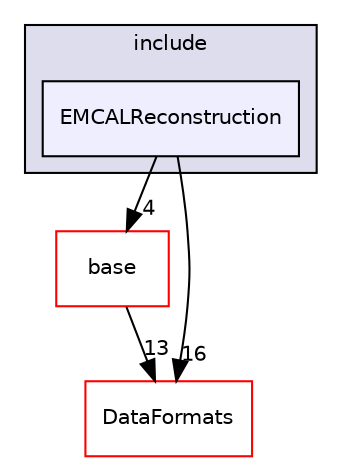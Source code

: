 digraph "/home/travis/build/AliceO2Group/AliceO2/Detectors/EMCAL/reconstruction/include/EMCALReconstruction" {
  bgcolor=transparent;
  compound=true
  node [ fontsize="10", fontname="Helvetica"];
  edge [ labelfontsize="10", labelfontname="Helvetica"];
  subgraph clusterdir_14c8cfaaee0dfb1e837e70bcf15bda98 {
    graph [ bgcolor="#ddddee", pencolor="black", label="include" fontname="Helvetica", fontsize="10", URL="dir_14c8cfaaee0dfb1e837e70bcf15bda98.html"]
  dir_e6ac6fa9a112a563cf28c28f50c7f7d8 [shape=box, label="EMCALReconstruction", style="filled", fillcolor="#eeeeff", pencolor="black", URL="dir_e6ac6fa9a112a563cf28c28f50c7f7d8.html"];
  }
  dir_478733f24fb8878a4cdf7773310adedd [shape=box label="base" color="red" URL="dir_478733f24fb8878a4cdf7773310adedd.html"];
  dir_2171f7ec022c5423887b07c69b2f5b48 [shape=box label="DataFormats" color="red" URL="dir_2171f7ec022c5423887b07c69b2f5b48.html"];
  dir_e6ac6fa9a112a563cf28c28f50c7f7d8->dir_478733f24fb8878a4cdf7773310adedd [headlabel="4", labeldistance=1.5 headhref="dir_000461_000218.html"];
  dir_e6ac6fa9a112a563cf28c28f50c7f7d8->dir_2171f7ec022c5423887b07c69b2f5b48 [headlabel="16", labeldistance=1.5 headhref="dir_000461_000090.html"];
  dir_478733f24fb8878a4cdf7773310adedd->dir_2171f7ec022c5423887b07c69b2f5b48 [headlabel="13", labeldistance=1.5 headhref="dir_000218_000090.html"];
}
